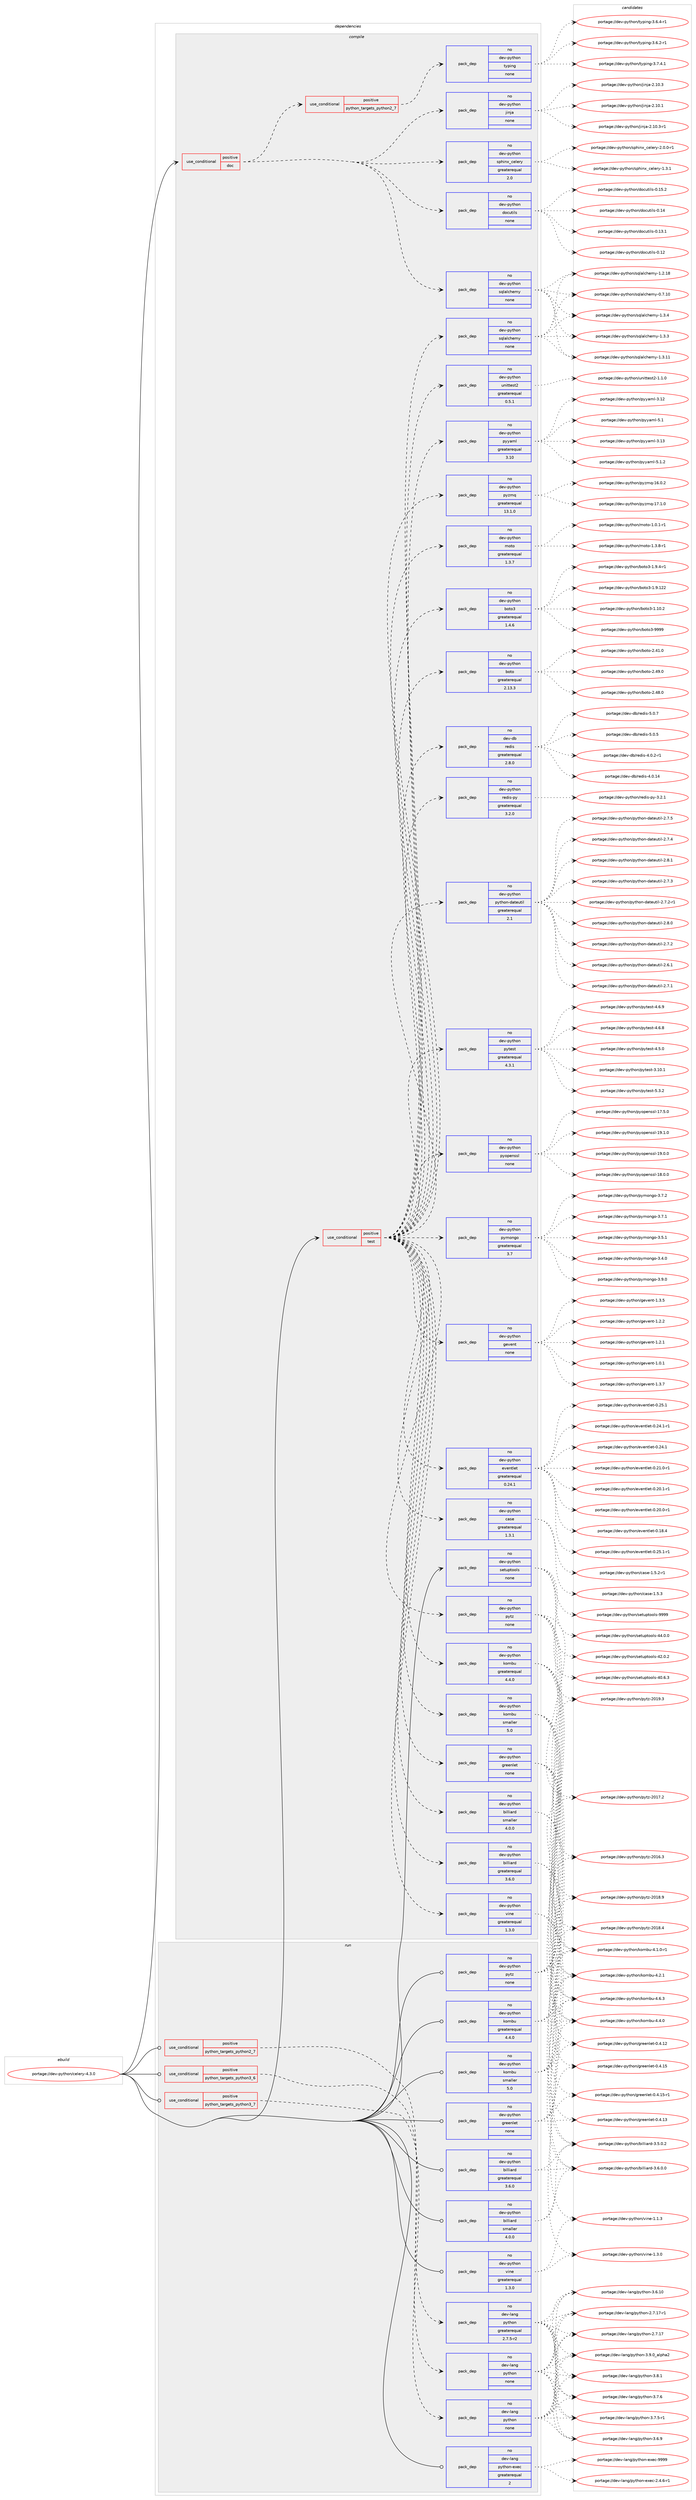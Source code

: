 digraph prolog {

# *************
# Graph options
# *************

newrank=true;
concentrate=true;
compound=true;
graph [rankdir=LR,fontname=Helvetica,fontsize=10,ranksep=1.5];#, ranksep=2.5, nodesep=0.2];
edge  [arrowhead=vee];
node  [fontname=Helvetica,fontsize=10];

# **********
# The ebuild
# **********

subgraph cluster_leftcol {
color=gray;
label=<<i>ebuild</i>>;
id [label="portage://dev-python/celery-4.3.0", color=red, width=4, href="../dev-python/celery-4.3.0.svg"];
}

# ****************
# The dependencies
# ****************

subgraph cluster_midcol {
color=gray;
label=<<i>dependencies</i>>;
subgraph cluster_compile {
fillcolor="#eeeeee";
style=filled;
label=<<i>compile</i>>;
subgraph cond117972 {
dependency467771 [label=<<TABLE BORDER="0" CELLBORDER="1" CELLSPACING="0" CELLPADDING="4"><TR><TD ROWSPAN="3" CELLPADDING="10">use_conditional</TD></TR><TR><TD>positive</TD></TR><TR><TD>doc</TD></TR></TABLE>>, shape=none, color=red];
subgraph pack344792 {
dependency467772 [label=<<TABLE BORDER="0" CELLBORDER="1" CELLSPACING="0" CELLPADDING="4" WIDTH="220"><TR><TD ROWSPAN="6" CELLPADDING="30">pack_dep</TD></TR><TR><TD WIDTH="110">no</TD></TR><TR><TD>dev-python</TD></TR><TR><TD>docutils</TD></TR><TR><TD>none</TD></TR><TR><TD></TD></TR></TABLE>>, shape=none, color=blue];
}
dependency467771:e -> dependency467772:w [weight=20,style="dashed",arrowhead="vee"];
subgraph pack344793 {
dependency467773 [label=<<TABLE BORDER="0" CELLBORDER="1" CELLSPACING="0" CELLPADDING="4" WIDTH="220"><TR><TD ROWSPAN="6" CELLPADDING="30">pack_dep</TD></TR><TR><TD WIDTH="110">no</TD></TR><TR><TD>dev-python</TD></TR><TR><TD>sphinx_celery</TD></TR><TR><TD>greaterequal</TD></TR><TR><TD>2.0</TD></TR></TABLE>>, shape=none, color=blue];
}
dependency467771:e -> dependency467773:w [weight=20,style="dashed",arrowhead="vee"];
subgraph pack344794 {
dependency467774 [label=<<TABLE BORDER="0" CELLBORDER="1" CELLSPACING="0" CELLPADDING="4" WIDTH="220"><TR><TD ROWSPAN="6" CELLPADDING="30">pack_dep</TD></TR><TR><TD WIDTH="110">no</TD></TR><TR><TD>dev-python</TD></TR><TR><TD>jinja</TD></TR><TR><TD>none</TD></TR><TR><TD></TD></TR></TABLE>>, shape=none, color=blue];
}
dependency467771:e -> dependency467774:w [weight=20,style="dashed",arrowhead="vee"];
subgraph pack344795 {
dependency467775 [label=<<TABLE BORDER="0" CELLBORDER="1" CELLSPACING="0" CELLPADDING="4" WIDTH="220"><TR><TD ROWSPAN="6" CELLPADDING="30">pack_dep</TD></TR><TR><TD WIDTH="110">no</TD></TR><TR><TD>dev-python</TD></TR><TR><TD>sqlalchemy</TD></TR><TR><TD>none</TD></TR><TR><TD></TD></TR></TABLE>>, shape=none, color=blue];
}
dependency467771:e -> dependency467775:w [weight=20,style="dashed",arrowhead="vee"];
subgraph cond117973 {
dependency467776 [label=<<TABLE BORDER="0" CELLBORDER="1" CELLSPACING="0" CELLPADDING="4"><TR><TD ROWSPAN="3" CELLPADDING="10">use_conditional</TD></TR><TR><TD>positive</TD></TR><TR><TD>python_targets_python2_7</TD></TR></TABLE>>, shape=none, color=red];
subgraph pack344796 {
dependency467777 [label=<<TABLE BORDER="0" CELLBORDER="1" CELLSPACING="0" CELLPADDING="4" WIDTH="220"><TR><TD ROWSPAN="6" CELLPADDING="30">pack_dep</TD></TR><TR><TD WIDTH="110">no</TD></TR><TR><TD>dev-python</TD></TR><TR><TD>typing</TD></TR><TR><TD>none</TD></TR><TR><TD></TD></TR></TABLE>>, shape=none, color=blue];
}
dependency467776:e -> dependency467777:w [weight=20,style="dashed",arrowhead="vee"];
}
dependency467771:e -> dependency467776:w [weight=20,style="dashed",arrowhead="vee"];
}
id:e -> dependency467771:w [weight=20,style="solid",arrowhead="vee"];
subgraph cond117974 {
dependency467778 [label=<<TABLE BORDER="0" CELLBORDER="1" CELLSPACING="0" CELLPADDING="4"><TR><TD ROWSPAN="3" CELLPADDING="10">use_conditional</TD></TR><TR><TD>positive</TD></TR><TR><TD>test</TD></TR></TABLE>>, shape=none, color=red];
subgraph pack344797 {
dependency467779 [label=<<TABLE BORDER="0" CELLBORDER="1" CELLSPACING="0" CELLPADDING="4" WIDTH="220"><TR><TD ROWSPAN="6" CELLPADDING="30">pack_dep</TD></TR><TR><TD WIDTH="110">no</TD></TR><TR><TD>dev-python</TD></TR><TR><TD>kombu</TD></TR><TR><TD>smaller</TD></TR><TR><TD>5.0</TD></TR></TABLE>>, shape=none, color=blue];
}
dependency467778:e -> dependency467779:w [weight=20,style="dashed",arrowhead="vee"];
subgraph pack344798 {
dependency467780 [label=<<TABLE BORDER="0" CELLBORDER="1" CELLSPACING="0" CELLPADDING="4" WIDTH="220"><TR><TD ROWSPAN="6" CELLPADDING="30">pack_dep</TD></TR><TR><TD WIDTH="110">no</TD></TR><TR><TD>dev-python</TD></TR><TR><TD>kombu</TD></TR><TR><TD>greaterequal</TD></TR><TR><TD>4.4.0</TD></TR></TABLE>>, shape=none, color=blue];
}
dependency467778:e -> dependency467780:w [weight=20,style="dashed",arrowhead="vee"];
subgraph pack344799 {
dependency467781 [label=<<TABLE BORDER="0" CELLBORDER="1" CELLSPACING="0" CELLPADDING="4" WIDTH="220"><TR><TD ROWSPAN="6" CELLPADDING="30">pack_dep</TD></TR><TR><TD WIDTH="110">no</TD></TR><TR><TD>dev-python</TD></TR><TR><TD>billiard</TD></TR><TR><TD>greaterequal</TD></TR><TR><TD>3.6.0</TD></TR></TABLE>>, shape=none, color=blue];
}
dependency467778:e -> dependency467781:w [weight=20,style="dashed",arrowhead="vee"];
subgraph pack344800 {
dependency467782 [label=<<TABLE BORDER="0" CELLBORDER="1" CELLSPACING="0" CELLPADDING="4" WIDTH="220"><TR><TD ROWSPAN="6" CELLPADDING="30">pack_dep</TD></TR><TR><TD WIDTH="110">no</TD></TR><TR><TD>dev-python</TD></TR><TR><TD>billiard</TD></TR><TR><TD>smaller</TD></TR><TR><TD>4.0.0</TD></TR></TABLE>>, shape=none, color=blue];
}
dependency467778:e -> dependency467782:w [weight=20,style="dashed",arrowhead="vee"];
subgraph pack344801 {
dependency467783 [label=<<TABLE BORDER="0" CELLBORDER="1" CELLSPACING="0" CELLPADDING="4" WIDTH="220"><TR><TD ROWSPAN="6" CELLPADDING="30">pack_dep</TD></TR><TR><TD WIDTH="110">no</TD></TR><TR><TD>dev-python</TD></TR><TR><TD>pytz</TD></TR><TR><TD>none</TD></TR><TR><TD></TD></TR></TABLE>>, shape=none, color=blue];
}
dependency467778:e -> dependency467783:w [weight=20,style="dashed",arrowhead="vee"];
subgraph pack344802 {
dependency467784 [label=<<TABLE BORDER="0" CELLBORDER="1" CELLSPACING="0" CELLPADDING="4" WIDTH="220"><TR><TD ROWSPAN="6" CELLPADDING="30">pack_dep</TD></TR><TR><TD WIDTH="110">no</TD></TR><TR><TD>dev-python</TD></TR><TR><TD>greenlet</TD></TR><TR><TD>none</TD></TR><TR><TD></TD></TR></TABLE>>, shape=none, color=blue];
}
dependency467778:e -> dependency467784:w [weight=20,style="dashed",arrowhead="vee"];
subgraph pack344803 {
dependency467785 [label=<<TABLE BORDER="0" CELLBORDER="1" CELLSPACING="0" CELLPADDING="4" WIDTH="220"><TR><TD ROWSPAN="6" CELLPADDING="30">pack_dep</TD></TR><TR><TD WIDTH="110">no</TD></TR><TR><TD>dev-python</TD></TR><TR><TD>vine</TD></TR><TR><TD>greaterequal</TD></TR><TR><TD>1.3.0</TD></TR></TABLE>>, shape=none, color=blue];
}
dependency467778:e -> dependency467785:w [weight=20,style="dashed",arrowhead="vee"];
subgraph pack344804 {
dependency467786 [label=<<TABLE BORDER="0" CELLBORDER="1" CELLSPACING="0" CELLPADDING="4" WIDTH="220"><TR><TD ROWSPAN="6" CELLPADDING="30">pack_dep</TD></TR><TR><TD WIDTH="110">no</TD></TR><TR><TD>dev-python</TD></TR><TR><TD>case</TD></TR><TR><TD>greaterequal</TD></TR><TR><TD>1.3.1</TD></TR></TABLE>>, shape=none, color=blue];
}
dependency467778:e -> dependency467786:w [weight=20,style="dashed",arrowhead="vee"];
subgraph pack344805 {
dependency467787 [label=<<TABLE BORDER="0" CELLBORDER="1" CELLSPACING="0" CELLPADDING="4" WIDTH="220"><TR><TD ROWSPAN="6" CELLPADDING="30">pack_dep</TD></TR><TR><TD WIDTH="110">no</TD></TR><TR><TD>dev-python</TD></TR><TR><TD>eventlet</TD></TR><TR><TD>greaterequal</TD></TR><TR><TD>0.24.1</TD></TR></TABLE>>, shape=none, color=blue];
}
dependency467778:e -> dependency467787:w [weight=20,style="dashed",arrowhead="vee"];
subgraph pack344806 {
dependency467788 [label=<<TABLE BORDER="0" CELLBORDER="1" CELLSPACING="0" CELLPADDING="4" WIDTH="220"><TR><TD ROWSPAN="6" CELLPADDING="30">pack_dep</TD></TR><TR><TD WIDTH="110">no</TD></TR><TR><TD>dev-python</TD></TR><TR><TD>gevent</TD></TR><TR><TD>none</TD></TR><TR><TD></TD></TR></TABLE>>, shape=none, color=blue];
}
dependency467778:e -> dependency467788:w [weight=20,style="dashed",arrowhead="vee"];
subgraph pack344807 {
dependency467789 [label=<<TABLE BORDER="0" CELLBORDER="1" CELLSPACING="0" CELLPADDING="4" WIDTH="220"><TR><TD ROWSPAN="6" CELLPADDING="30">pack_dep</TD></TR><TR><TD WIDTH="110">no</TD></TR><TR><TD>dev-python</TD></TR><TR><TD>pymongo</TD></TR><TR><TD>greaterequal</TD></TR><TR><TD>3.7</TD></TR></TABLE>>, shape=none, color=blue];
}
dependency467778:e -> dependency467789:w [weight=20,style="dashed",arrowhead="vee"];
subgraph pack344808 {
dependency467790 [label=<<TABLE BORDER="0" CELLBORDER="1" CELLSPACING="0" CELLPADDING="4" WIDTH="220"><TR><TD ROWSPAN="6" CELLPADDING="30">pack_dep</TD></TR><TR><TD WIDTH="110">no</TD></TR><TR><TD>dev-python</TD></TR><TR><TD>pyopenssl</TD></TR><TR><TD>none</TD></TR><TR><TD></TD></TR></TABLE>>, shape=none, color=blue];
}
dependency467778:e -> dependency467790:w [weight=20,style="dashed",arrowhead="vee"];
subgraph pack344809 {
dependency467791 [label=<<TABLE BORDER="0" CELLBORDER="1" CELLSPACING="0" CELLPADDING="4" WIDTH="220"><TR><TD ROWSPAN="6" CELLPADDING="30">pack_dep</TD></TR><TR><TD WIDTH="110">no</TD></TR><TR><TD>dev-python</TD></TR><TR><TD>pytest</TD></TR><TR><TD>greaterequal</TD></TR><TR><TD>4.3.1</TD></TR></TABLE>>, shape=none, color=blue];
}
dependency467778:e -> dependency467791:w [weight=20,style="dashed",arrowhead="vee"];
subgraph pack344810 {
dependency467792 [label=<<TABLE BORDER="0" CELLBORDER="1" CELLSPACING="0" CELLPADDING="4" WIDTH="220"><TR><TD ROWSPAN="6" CELLPADDING="30">pack_dep</TD></TR><TR><TD WIDTH="110">no</TD></TR><TR><TD>dev-python</TD></TR><TR><TD>python-dateutil</TD></TR><TR><TD>greaterequal</TD></TR><TR><TD>2.1</TD></TR></TABLE>>, shape=none, color=blue];
}
dependency467778:e -> dependency467792:w [weight=20,style="dashed",arrowhead="vee"];
subgraph pack344811 {
dependency467793 [label=<<TABLE BORDER="0" CELLBORDER="1" CELLSPACING="0" CELLPADDING="4" WIDTH="220"><TR><TD ROWSPAN="6" CELLPADDING="30">pack_dep</TD></TR><TR><TD WIDTH="110">no</TD></TR><TR><TD>dev-python</TD></TR><TR><TD>sqlalchemy</TD></TR><TR><TD>none</TD></TR><TR><TD></TD></TR></TABLE>>, shape=none, color=blue];
}
dependency467778:e -> dependency467793:w [weight=20,style="dashed",arrowhead="vee"];
subgraph pack344812 {
dependency467794 [label=<<TABLE BORDER="0" CELLBORDER="1" CELLSPACING="0" CELLPADDING="4" WIDTH="220"><TR><TD ROWSPAN="6" CELLPADDING="30">pack_dep</TD></TR><TR><TD WIDTH="110">no</TD></TR><TR><TD>dev-python</TD></TR><TR><TD>redis-py</TD></TR><TR><TD>greaterequal</TD></TR><TR><TD>3.2.0</TD></TR></TABLE>>, shape=none, color=blue];
}
dependency467778:e -> dependency467794:w [weight=20,style="dashed",arrowhead="vee"];
subgraph pack344813 {
dependency467795 [label=<<TABLE BORDER="0" CELLBORDER="1" CELLSPACING="0" CELLPADDING="4" WIDTH="220"><TR><TD ROWSPAN="6" CELLPADDING="30">pack_dep</TD></TR><TR><TD WIDTH="110">no</TD></TR><TR><TD>dev-db</TD></TR><TR><TD>redis</TD></TR><TR><TD>greaterequal</TD></TR><TR><TD>2.8.0</TD></TR></TABLE>>, shape=none, color=blue];
}
dependency467778:e -> dependency467795:w [weight=20,style="dashed",arrowhead="vee"];
subgraph pack344814 {
dependency467796 [label=<<TABLE BORDER="0" CELLBORDER="1" CELLSPACING="0" CELLPADDING="4" WIDTH="220"><TR><TD ROWSPAN="6" CELLPADDING="30">pack_dep</TD></TR><TR><TD WIDTH="110">no</TD></TR><TR><TD>dev-python</TD></TR><TR><TD>boto</TD></TR><TR><TD>greaterequal</TD></TR><TR><TD>2.13.3</TD></TR></TABLE>>, shape=none, color=blue];
}
dependency467778:e -> dependency467796:w [weight=20,style="dashed",arrowhead="vee"];
subgraph pack344815 {
dependency467797 [label=<<TABLE BORDER="0" CELLBORDER="1" CELLSPACING="0" CELLPADDING="4" WIDTH="220"><TR><TD ROWSPAN="6" CELLPADDING="30">pack_dep</TD></TR><TR><TD WIDTH="110">no</TD></TR><TR><TD>dev-python</TD></TR><TR><TD>boto3</TD></TR><TR><TD>greaterequal</TD></TR><TR><TD>1.4.6</TD></TR></TABLE>>, shape=none, color=blue];
}
dependency467778:e -> dependency467797:w [weight=20,style="dashed",arrowhead="vee"];
subgraph pack344816 {
dependency467798 [label=<<TABLE BORDER="0" CELLBORDER="1" CELLSPACING="0" CELLPADDING="4" WIDTH="220"><TR><TD ROWSPAN="6" CELLPADDING="30">pack_dep</TD></TR><TR><TD WIDTH="110">no</TD></TR><TR><TD>dev-python</TD></TR><TR><TD>moto</TD></TR><TR><TD>greaterequal</TD></TR><TR><TD>1.3.7</TD></TR></TABLE>>, shape=none, color=blue];
}
dependency467778:e -> dependency467798:w [weight=20,style="dashed",arrowhead="vee"];
subgraph pack344817 {
dependency467799 [label=<<TABLE BORDER="0" CELLBORDER="1" CELLSPACING="0" CELLPADDING="4" WIDTH="220"><TR><TD ROWSPAN="6" CELLPADDING="30">pack_dep</TD></TR><TR><TD WIDTH="110">no</TD></TR><TR><TD>dev-python</TD></TR><TR><TD>pyzmq</TD></TR><TR><TD>greaterequal</TD></TR><TR><TD>13.1.0</TD></TR></TABLE>>, shape=none, color=blue];
}
dependency467778:e -> dependency467799:w [weight=20,style="dashed",arrowhead="vee"];
subgraph pack344818 {
dependency467800 [label=<<TABLE BORDER="0" CELLBORDER="1" CELLSPACING="0" CELLPADDING="4" WIDTH="220"><TR><TD ROWSPAN="6" CELLPADDING="30">pack_dep</TD></TR><TR><TD WIDTH="110">no</TD></TR><TR><TD>dev-python</TD></TR><TR><TD>pyyaml</TD></TR><TR><TD>greaterequal</TD></TR><TR><TD>3.10</TD></TR></TABLE>>, shape=none, color=blue];
}
dependency467778:e -> dependency467800:w [weight=20,style="dashed",arrowhead="vee"];
subgraph pack344819 {
dependency467801 [label=<<TABLE BORDER="0" CELLBORDER="1" CELLSPACING="0" CELLPADDING="4" WIDTH="220"><TR><TD ROWSPAN="6" CELLPADDING="30">pack_dep</TD></TR><TR><TD WIDTH="110">no</TD></TR><TR><TD>dev-python</TD></TR><TR><TD>unittest2</TD></TR><TR><TD>greaterequal</TD></TR><TR><TD>0.5.1</TD></TR></TABLE>>, shape=none, color=blue];
}
dependency467778:e -> dependency467801:w [weight=20,style="dashed",arrowhead="vee"];
}
id:e -> dependency467778:w [weight=20,style="solid",arrowhead="vee"];
subgraph pack344820 {
dependency467802 [label=<<TABLE BORDER="0" CELLBORDER="1" CELLSPACING="0" CELLPADDING="4" WIDTH="220"><TR><TD ROWSPAN="6" CELLPADDING="30">pack_dep</TD></TR><TR><TD WIDTH="110">no</TD></TR><TR><TD>dev-python</TD></TR><TR><TD>setuptools</TD></TR><TR><TD>none</TD></TR><TR><TD></TD></TR></TABLE>>, shape=none, color=blue];
}
id:e -> dependency467802:w [weight=20,style="solid",arrowhead="vee"];
}
subgraph cluster_compileandrun {
fillcolor="#eeeeee";
style=filled;
label=<<i>compile and run</i>>;
}
subgraph cluster_run {
fillcolor="#eeeeee";
style=filled;
label=<<i>run</i>>;
subgraph cond117975 {
dependency467803 [label=<<TABLE BORDER="0" CELLBORDER="1" CELLSPACING="0" CELLPADDING="4"><TR><TD ROWSPAN="3" CELLPADDING="10">use_conditional</TD></TR><TR><TD>positive</TD></TR><TR><TD>python_targets_python2_7</TD></TR></TABLE>>, shape=none, color=red];
subgraph pack344821 {
dependency467804 [label=<<TABLE BORDER="0" CELLBORDER="1" CELLSPACING="0" CELLPADDING="4" WIDTH="220"><TR><TD ROWSPAN="6" CELLPADDING="30">pack_dep</TD></TR><TR><TD WIDTH="110">no</TD></TR><TR><TD>dev-lang</TD></TR><TR><TD>python</TD></TR><TR><TD>greaterequal</TD></TR><TR><TD>2.7.5-r2</TD></TR></TABLE>>, shape=none, color=blue];
}
dependency467803:e -> dependency467804:w [weight=20,style="dashed",arrowhead="vee"];
}
id:e -> dependency467803:w [weight=20,style="solid",arrowhead="odot"];
subgraph cond117976 {
dependency467805 [label=<<TABLE BORDER="0" CELLBORDER="1" CELLSPACING="0" CELLPADDING="4"><TR><TD ROWSPAN="3" CELLPADDING="10">use_conditional</TD></TR><TR><TD>positive</TD></TR><TR><TD>python_targets_python3_6</TD></TR></TABLE>>, shape=none, color=red];
subgraph pack344822 {
dependency467806 [label=<<TABLE BORDER="0" CELLBORDER="1" CELLSPACING="0" CELLPADDING="4" WIDTH="220"><TR><TD ROWSPAN="6" CELLPADDING="30">pack_dep</TD></TR><TR><TD WIDTH="110">no</TD></TR><TR><TD>dev-lang</TD></TR><TR><TD>python</TD></TR><TR><TD>none</TD></TR><TR><TD></TD></TR></TABLE>>, shape=none, color=blue];
}
dependency467805:e -> dependency467806:w [weight=20,style="dashed",arrowhead="vee"];
}
id:e -> dependency467805:w [weight=20,style="solid",arrowhead="odot"];
subgraph cond117977 {
dependency467807 [label=<<TABLE BORDER="0" CELLBORDER="1" CELLSPACING="0" CELLPADDING="4"><TR><TD ROWSPAN="3" CELLPADDING="10">use_conditional</TD></TR><TR><TD>positive</TD></TR><TR><TD>python_targets_python3_7</TD></TR></TABLE>>, shape=none, color=red];
subgraph pack344823 {
dependency467808 [label=<<TABLE BORDER="0" CELLBORDER="1" CELLSPACING="0" CELLPADDING="4" WIDTH="220"><TR><TD ROWSPAN="6" CELLPADDING="30">pack_dep</TD></TR><TR><TD WIDTH="110">no</TD></TR><TR><TD>dev-lang</TD></TR><TR><TD>python</TD></TR><TR><TD>none</TD></TR><TR><TD></TD></TR></TABLE>>, shape=none, color=blue];
}
dependency467807:e -> dependency467808:w [weight=20,style="dashed",arrowhead="vee"];
}
id:e -> dependency467807:w [weight=20,style="solid",arrowhead="odot"];
subgraph pack344824 {
dependency467809 [label=<<TABLE BORDER="0" CELLBORDER="1" CELLSPACING="0" CELLPADDING="4" WIDTH="220"><TR><TD ROWSPAN="6" CELLPADDING="30">pack_dep</TD></TR><TR><TD WIDTH="110">no</TD></TR><TR><TD>dev-lang</TD></TR><TR><TD>python-exec</TD></TR><TR><TD>greaterequal</TD></TR><TR><TD>2</TD></TR></TABLE>>, shape=none, color=blue];
}
id:e -> dependency467809:w [weight=20,style="solid",arrowhead="odot"];
subgraph pack344825 {
dependency467810 [label=<<TABLE BORDER="0" CELLBORDER="1" CELLSPACING="0" CELLPADDING="4" WIDTH="220"><TR><TD ROWSPAN="6" CELLPADDING="30">pack_dep</TD></TR><TR><TD WIDTH="110">no</TD></TR><TR><TD>dev-python</TD></TR><TR><TD>billiard</TD></TR><TR><TD>greaterequal</TD></TR><TR><TD>3.6.0</TD></TR></TABLE>>, shape=none, color=blue];
}
id:e -> dependency467810:w [weight=20,style="solid",arrowhead="odot"];
subgraph pack344826 {
dependency467811 [label=<<TABLE BORDER="0" CELLBORDER="1" CELLSPACING="0" CELLPADDING="4" WIDTH="220"><TR><TD ROWSPAN="6" CELLPADDING="30">pack_dep</TD></TR><TR><TD WIDTH="110">no</TD></TR><TR><TD>dev-python</TD></TR><TR><TD>billiard</TD></TR><TR><TD>smaller</TD></TR><TR><TD>4.0.0</TD></TR></TABLE>>, shape=none, color=blue];
}
id:e -> dependency467811:w [weight=20,style="solid",arrowhead="odot"];
subgraph pack344827 {
dependency467812 [label=<<TABLE BORDER="0" CELLBORDER="1" CELLSPACING="0" CELLPADDING="4" WIDTH="220"><TR><TD ROWSPAN="6" CELLPADDING="30">pack_dep</TD></TR><TR><TD WIDTH="110">no</TD></TR><TR><TD>dev-python</TD></TR><TR><TD>greenlet</TD></TR><TR><TD>none</TD></TR><TR><TD></TD></TR></TABLE>>, shape=none, color=blue];
}
id:e -> dependency467812:w [weight=20,style="solid",arrowhead="odot"];
subgraph pack344828 {
dependency467813 [label=<<TABLE BORDER="0" CELLBORDER="1" CELLSPACING="0" CELLPADDING="4" WIDTH="220"><TR><TD ROWSPAN="6" CELLPADDING="30">pack_dep</TD></TR><TR><TD WIDTH="110">no</TD></TR><TR><TD>dev-python</TD></TR><TR><TD>kombu</TD></TR><TR><TD>greaterequal</TD></TR><TR><TD>4.4.0</TD></TR></TABLE>>, shape=none, color=blue];
}
id:e -> dependency467813:w [weight=20,style="solid",arrowhead="odot"];
subgraph pack344829 {
dependency467814 [label=<<TABLE BORDER="0" CELLBORDER="1" CELLSPACING="0" CELLPADDING="4" WIDTH="220"><TR><TD ROWSPAN="6" CELLPADDING="30">pack_dep</TD></TR><TR><TD WIDTH="110">no</TD></TR><TR><TD>dev-python</TD></TR><TR><TD>kombu</TD></TR><TR><TD>smaller</TD></TR><TR><TD>5.0</TD></TR></TABLE>>, shape=none, color=blue];
}
id:e -> dependency467814:w [weight=20,style="solid",arrowhead="odot"];
subgraph pack344830 {
dependency467815 [label=<<TABLE BORDER="0" CELLBORDER="1" CELLSPACING="0" CELLPADDING="4" WIDTH="220"><TR><TD ROWSPAN="6" CELLPADDING="30">pack_dep</TD></TR><TR><TD WIDTH="110">no</TD></TR><TR><TD>dev-python</TD></TR><TR><TD>pytz</TD></TR><TR><TD>none</TD></TR><TR><TD></TD></TR></TABLE>>, shape=none, color=blue];
}
id:e -> dependency467815:w [weight=20,style="solid",arrowhead="odot"];
subgraph pack344831 {
dependency467816 [label=<<TABLE BORDER="0" CELLBORDER="1" CELLSPACING="0" CELLPADDING="4" WIDTH="220"><TR><TD ROWSPAN="6" CELLPADDING="30">pack_dep</TD></TR><TR><TD WIDTH="110">no</TD></TR><TR><TD>dev-python</TD></TR><TR><TD>vine</TD></TR><TR><TD>greaterequal</TD></TR><TR><TD>1.3.0</TD></TR></TABLE>>, shape=none, color=blue];
}
id:e -> dependency467816:w [weight=20,style="solid",arrowhead="odot"];
}
}

# **************
# The candidates
# **************

subgraph cluster_choices {
rank=same;
color=gray;
label=<<i>candidates</i>>;

subgraph choice344792 {
color=black;
nodesep=1;
choice10010111845112121116104111110471001119911711610510811545484649534650 [label="portage://dev-python/docutils-0.15.2", color=red, width=4,href="../dev-python/docutils-0.15.2.svg"];
choice1001011184511212111610411111047100111991171161051081154548464952 [label="portage://dev-python/docutils-0.14", color=red, width=4,href="../dev-python/docutils-0.14.svg"];
choice10010111845112121116104111110471001119911711610510811545484649514649 [label="portage://dev-python/docutils-0.13.1", color=red, width=4,href="../dev-python/docutils-0.13.1.svg"];
choice1001011184511212111610411111047100111991171161051081154548464950 [label="portage://dev-python/docutils-0.12", color=red, width=4,href="../dev-python/docutils-0.12.svg"];
dependency467772:e -> choice10010111845112121116104111110471001119911711610510811545484649534650:w [style=dotted,weight="100"];
dependency467772:e -> choice1001011184511212111610411111047100111991171161051081154548464952:w [style=dotted,weight="100"];
dependency467772:e -> choice10010111845112121116104111110471001119911711610510811545484649514649:w [style=dotted,weight="100"];
dependency467772:e -> choice1001011184511212111610411111047100111991171161051081154548464950:w [style=dotted,weight="100"];
}
subgraph choice344793 {
color=black;
nodesep=1;
choice100101118451121211161041111104711511210410511012095991011081011141214550464846484511449 [label="portage://dev-python/sphinx_celery-2.0.0-r1", color=red, width=4,href="../dev-python/sphinx_celery-2.0.0-r1.svg"];
choice10010111845112121116104111110471151121041051101209599101108101114121454946514649 [label="portage://dev-python/sphinx_celery-1.3.1", color=red, width=4,href="../dev-python/sphinx_celery-1.3.1.svg"];
dependency467773:e -> choice100101118451121211161041111104711511210410511012095991011081011141214550464846484511449:w [style=dotted,weight="100"];
dependency467773:e -> choice10010111845112121116104111110471151121041051101209599101108101114121454946514649:w [style=dotted,weight="100"];
}
subgraph choice344794 {
color=black;
nodesep=1;
choice100101118451121211161041111104710610511010697455046494846514511449 [label="portage://dev-python/jinja-2.10.3-r1", color=red, width=4,href="../dev-python/jinja-2.10.3-r1.svg"];
choice10010111845112121116104111110471061051101069745504649484651 [label="portage://dev-python/jinja-2.10.3", color=red, width=4,href="../dev-python/jinja-2.10.3.svg"];
choice10010111845112121116104111110471061051101069745504649484649 [label="portage://dev-python/jinja-2.10.1", color=red, width=4,href="../dev-python/jinja-2.10.1.svg"];
dependency467774:e -> choice100101118451121211161041111104710610511010697455046494846514511449:w [style=dotted,weight="100"];
dependency467774:e -> choice10010111845112121116104111110471061051101069745504649484651:w [style=dotted,weight="100"];
dependency467774:e -> choice10010111845112121116104111110471061051101069745504649484649:w [style=dotted,weight="100"];
}
subgraph choice344795 {
color=black;
nodesep=1;
choice10010111845112121116104111110471151131089710899104101109121454946514652 [label="portage://dev-python/sqlalchemy-1.3.4", color=red, width=4,href="../dev-python/sqlalchemy-1.3.4.svg"];
choice10010111845112121116104111110471151131089710899104101109121454946514651 [label="portage://dev-python/sqlalchemy-1.3.3", color=red, width=4,href="../dev-python/sqlalchemy-1.3.3.svg"];
choice1001011184511212111610411111047115113108971089910410110912145494651464949 [label="portage://dev-python/sqlalchemy-1.3.11", color=red, width=4,href="../dev-python/sqlalchemy-1.3.11.svg"];
choice1001011184511212111610411111047115113108971089910410110912145494650464956 [label="portage://dev-python/sqlalchemy-1.2.18", color=red, width=4,href="../dev-python/sqlalchemy-1.2.18.svg"];
choice1001011184511212111610411111047115113108971089910410110912145484655464948 [label="portage://dev-python/sqlalchemy-0.7.10", color=red, width=4,href="../dev-python/sqlalchemy-0.7.10.svg"];
dependency467775:e -> choice10010111845112121116104111110471151131089710899104101109121454946514652:w [style=dotted,weight="100"];
dependency467775:e -> choice10010111845112121116104111110471151131089710899104101109121454946514651:w [style=dotted,weight="100"];
dependency467775:e -> choice1001011184511212111610411111047115113108971089910410110912145494651464949:w [style=dotted,weight="100"];
dependency467775:e -> choice1001011184511212111610411111047115113108971089910410110912145494650464956:w [style=dotted,weight="100"];
dependency467775:e -> choice1001011184511212111610411111047115113108971089910410110912145484655464948:w [style=dotted,weight="100"];
}
subgraph choice344796 {
color=black;
nodesep=1;
choice10010111845112121116104111110471161211121051101034551465546524649 [label="portage://dev-python/typing-3.7.4.1", color=red, width=4,href="../dev-python/typing-3.7.4.1.svg"];
choice10010111845112121116104111110471161211121051101034551465446524511449 [label="portage://dev-python/typing-3.6.4-r1", color=red, width=4,href="../dev-python/typing-3.6.4-r1.svg"];
choice10010111845112121116104111110471161211121051101034551465446504511449 [label="portage://dev-python/typing-3.6.2-r1", color=red, width=4,href="../dev-python/typing-3.6.2-r1.svg"];
dependency467777:e -> choice10010111845112121116104111110471161211121051101034551465546524649:w [style=dotted,weight="100"];
dependency467777:e -> choice10010111845112121116104111110471161211121051101034551465446524511449:w [style=dotted,weight="100"];
dependency467777:e -> choice10010111845112121116104111110471161211121051101034551465446504511449:w [style=dotted,weight="100"];
}
subgraph choice344797 {
color=black;
nodesep=1;
choice100101118451121211161041111104710711110998117455246544651 [label="portage://dev-python/kombu-4.6.3", color=red, width=4,href="../dev-python/kombu-4.6.3.svg"];
choice100101118451121211161041111104710711110998117455246524648 [label="portage://dev-python/kombu-4.4.0", color=red, width=4,href="../dev-python/kombu-4.4.0.svg"];
choice100101118451121211161041111104710711110998117455246504649 [label="portage://dev-python/kombu-4.2.1", color=red, width=4,href="../dev-python/kombu-4.2.1.svg"];
choice1001011184511212111610411111047107111109981174552464946484511449 [label="portage://dev-python/kombu-4.1.0-r1", color=red, width=4,href="../dev-python/kombu-4.1.0-r1.svg"];
dependency467779:e -> choice100101118451121211161041111104710711110998117455246544651:w [style=dotted,weight="100"];
dependency467779:e -> choice100101118451121211161041111104710711110998117455246524648:w [style=dotted,weight="100"];
dependency467779:e -> choice100101118451121211161041111104710711110998117455246504649:w [style=dotted,weight="100"];
dependency467779:e -> choice1001011184511212111610411111047107111109981174552464946484511449:w [style=dotted,weight="100"];
}
subgraph choice344798 {
color=black;
nodesep=1;
choice100101118451121211161041111104710711110998117455246544651 [label="portage://dev-python/kombu-4.6.3", color=red, width=4,href="../dev-python/kombu-4.6.3.svg"];
choice100101118451121211161041111104710711110998117455246524648 [label="portage://dev-python/kombu-4.4.0", color=red, width=4,href="../dev-python/kombu-4.4.0.svg"];
choice100101118451121211161041111104710711110998117455246504649 [label="portage://dev-python/kombu-4.2.1", color=red, width=4,href="../dev-python/kombu-4.2.1.svg"];
choice1001011184511212111610411111047107111109981174552464946484511449 [label="portage://dev-python/kombu-4.1.0-r1", color=red, width=4,href="../dev-python/kombu-4.1.0-r1.svg"];
dependency467780:e -> choice100101118451121211161041111104710711110998117455246544651:w [style=dotted,weight="100"];
dependency467780:e -> choice100101118451121211161041111104710711110998117455246524648:w [style=dotted,weight="100"];
dependency467780:e -> choice100101118451121211161041111104710711110998117455246504649:w [style=dotted,weight="100"];
dependency467780:e -> choice1001011184511212111610411111047107111109981174552464946484511449:w [style=dotted,weight="100"];
}
subgraph choice344799 {
color=black;
nodesep=1;
choice100101118451121211161041111104798105108108105971141004551465446484648 [label="portage://dev-python/billiard-3.6.0.0", color=red, width=4,href="../dev-python/billiard-3.6.0.0.svg"];
choice100101118451121211161041111104798105108108105971141004551465346484650 [label="portage://dev-python/billiard-3.5.0.2", color=red, width=4,href="../dev-python/billiard-3.5.0.2.svg"];
dependency467781:e -> choice100101118451121211161041111104798105108108105971141004551465446484648:w [style=dotted,weight="100"];
dependency467781:e -> choice100101118451121211161041111104798105108108105971141004551465346484650:w [style=dotted,weight="100"];
}
subgraph choice344800 {
color=black;
nodesep=1;
choice100101118451121211161041111104798105108108105971141004551465446484648 [label="portage://dev-python/billiard-3.6.0.0", color=red, width=4,href="../dev-python/billiard-3.6.0.0.svg"];
choice100101118451121211161041111104798105108108105971141004551465346484650 [label="portage://dev-python/billiard-3.5.0.2", color=red, width=4,href="../dev-python/billiard-3.5.0.2.svg"];
dependency467782:e -> choice100101118451121211161041111104798105108108105971141004551465446484648:w [style=dotted,weight="100"];
dependency467782:e -> choice100101118451121211161041111104798105108108105971141004551465346484650:w [style=dotted,weight="100"];
}
subgraph choice344801 {
color=black;
nodesep=1;
choice100101118451121211161041111104711212111612245504849574651 [label="portage://dev-python/pytz-2019.3", color=red, width=4,href="../dev-python/pytz-2019.3.svg"];
choice100101118451121211161041111104711212111612245504849564657 [label="portage://dev-python/pytz-2018.9", color=red, width=4,href="../dev-python/pytz-2018.9.svg"];
choice100101118451121211161041111104711212111612245504849564652 [label="portage://dev-python/pytz-2018.4", color=red, width=4,href="../dev-python/pytz-2018.4.svg"];
choice100101118451121211161041111104711212111612245504849554650 [label="portage://dev-python/pytz-2017.2", color=red, width=4,href="../dev-python/pytz-2017.2.svg"];
choice100101118451121211161041111104711212111612245504849544651 [label="portage://dev-python/pytz-2016.3", color=red, width=4,href="../dev-python/pytz-2016.3.svg"];
dependency467783:e -> choice100101118451121211161041111104711212111612245504849574651:w [style=dotted,weight="100"];
dependency467783:e -> choice100101118451121211161041111104711212111612245504849564657:w [style=dotted,weight="100"];
dependency467783:e -> choice100101118451121211161041111104711212111612245504849564652:w [style=dotted,weight="100"];
dependency467783:e -> choice100101118451121211161041111104711212111612245504849554650:w [style=dotted,weight="100"];
dependency467783:e -> choice100101118451121211161041111104711212111612245504849544651:w [style=dotted,weight="100"];
}
subgraph choice344802 {
color=black;
nodesep=1;
choice1001011184511212111610411111047103114101101110108101116454846524649534511449 [label="portage://dev-python/greenlet-0.4.15-r1", color=red, width=4,href="../dev-python/greenlet-0.4.15-r1.svg"];
choice100101118451121211161041111104710311410110111010810111645484652464953 [label="portage://dev-python/greenlet-0.4.15", color=red, width=4,href="../dev-python/greenlet-0.4.15.svg"];
choice100101118451121211161041111104710311410110111010810111645484652464951 [label="portage://dev-python/greenlet-0.4.13", color=red, width=4,href="../dev-python/greenlet-0.4.13.svg"];
choice100101118451121211161041111104710311410110111010810111645484652464950 [label="portage://dev-python/greenlet-0.4.12", color=red, width=4,href="../dev-python/greenlet-0.4.12.svg"];
dependency467784:e -> choice1001011184511212111610411111047103114101101110108101116454846524649534511449:w [style=dotted,weight="100"];
dependency467784:e -> choice100101118451121211161041111104710311410110111010810111645484652464953:w [style=dotted,weight="100"];
dependency467784:e -> choice100101118451121211161041111104710311410110111010810111645484652464951:w [style=dotted,weight="100"];
dependency467784:e -> choice100101118451121211161041111104710311410110111010810111645484652464950:w [style=dotted,weight="100"];
}
subgraph choice344803 {
color=black;
nodesep=1;
choice1001011184511212111610411111047118105110101454946514648 [label="portage://dev-python/vine-1.3.0", color=red, width=4,href="../dev-python/vine-1.3.0.svg"];
choice1001011184511212111610411111047118105110101454946494651 [label="portage://dev-python/vine-1.1.3", color=red, width=4,href="../dev-python/vine-1.1.3.svg"];
dependency467785:e -> choice1001011184511212111610411111047118105110101454946514648:w [style=dotted,weight="100"];
dependency467785:e -> choice1001011184511212111610411111047118105110101454946494651:w [style=dotted,weight="100"];
}
subgraph choice344804 {
color=black;
nodesep=1;
choice10010111845112121116104111110479997115101454946534651 [label="portage://dev-python/case-1.5.3", color=red, width=4,href="../dev-python/case-1.5.3.svg"];
choice100101118451121211161041111104799971151014549465346504511449 [label="portage://dev-python/case-1.5.2-r1", color=red, width=4,href="../dev-python/case-1.5.2-r1.svg"];
dependency467786:e -> choice10010111845112121116104111110479997115101454946534651:w [style=dotted,weight="100"];
dependency467786:e -> choice100101118451121211161041111104799971151014549465346504511449:w [style=dotted,weight="100"];
}
subgraph choice344805 {
color=black;
nodesep=1;
choice1001011184511212111610411111047101118101110116108101116454846505346494511449 [label="portage://dev-python/eventlet-0.25.1-r1", color=red, width=4,href="../dev-python/eventlet-0.25.1-r1.svg"];
choice100101118451121211161041111104710111810111011610810111645484650534649 [label="portage://dev-python/eventlet-0.25.1", color=red, width=4,href="../dev-python/eventlet-0.25.1.svg"];
choice1001011184511212111610411111047101118101110116108101116454846505246494511449 [label="portage://dev-python/eventlet-0.24.1-r1", color=red, width=4,href="../dev-python/eventlet-0.24.1-r1.svg"];
choice100101118451121211161041111104710111810111011610810111645484650524649 [label="portage://dev-python/eventlet-0.24.1", color=red, width=4,href="../dev-python/eventlet-0.24.1.svg"];
choice1001011184511212111610411111047101118101110116108101116454846504946484511449 [label="portage://dev-python/eventlet-0.21.0-r1", color=red, width=4,href="../dev-python/eventlet-0.21.0-r1.svg"];
choice1001011184511212111610411111047101118101110116108101116454846504846494511449 [label="portage://dev-python/eventlet-0.20.1-r1", color=red, width=4,href="../dev-python/eventlet-0.20.1-r1.svg"];
choice1001011184511212111610411111047101118101110116108101116454846504846484511449 [label="portage://dev-python/eventlet-0.20.0-r1", color=red, width=4,href="../dev-python/eventlet-0.20.0-r1.svg"];
choice100101118451121211161041111104710111810111011610810111645484649564652 [label="portage://dev-python/eventlet-0.18.4", color=red, width=4,href="../dev-python/eventlet-0.18.4.svg"];
dependency467787:e -> choice1001011184511212111610411111047101118101110116108101116454846505346494511449:w [style=dotted,weight="100"];
dependency467787:e -> choice100101118451121211161041111104710111810111011610810111645484650534649:w [style=dotted,weight="100"];
dependency467787:e -> choice1001011184511212111610411111047101118101110116108101116454846505246494511449:w [style=dotted,weight="100"];
dependency467787:e -> choice100101118451121211161041111104710111810111011610810111645484650524649:w [style=dotted,weight="100"];
dependency467787:e -> choice1001011184511212111610411111047101118101110116108101116454846504946484511449:w [style=dotted,weight="100"];
dependency467787:e -> choice1001011184511212111610411111047101118101110116108101116454846504846494511449:w [style=dotted,weight="100"];
dependency467787:e -> choice1001011184511212111610411111047101118101110116108101116454846504846484511449:w [style=dotted,weight="100"];
dependency467787:e -> choice100101118451121211161041111104710111810111011610810111645484649564652:w [style=dotted,weight="100"];
}
subgraph choice344806 {
color=black;
nodesep=1;
choice1001011184511212111610411111047103101118101110116454946514655 [label="portage://dev-python/gevent-1.3.7", color=red, width=4,href="../dev-python/gevent-1.3.7.svg"];
choice1001011184511212111610411111047103101118101110116454946514653 [label="portage://dev-python/gevent-1.3.5", color=red, width=4,href="../dev-python/gevent-1.3.5.svg"];
choice1001011184511212111610411111047103101118101110116454946504650 [label="portage://dev-python/gevent-1.2.2", color=red, width=4,href="../dev-python/gevent-1.2.2.svg"];
choice1001011184511212111610411111047103101118101110116454946504649 [label="portage://dev-python/gevent-1.2.1", color=red, width=4,href="../dev-python/gevent-1.2.1.svg"];
choice1001011184511212111610411111047103101118101110116454946484649 [label="portage://dev-python/gevent-1.0.1", color=red, width=4,href="../dev-python/gevent-1.0.1.svg"];
dependency467788:e -> choice1001011184511212111610411111047103101118101110116454946514655:w [style=dotted,weight="100"];
dependency467788:e -> choice1001011184511212111610411111047103101118101110116454946514653:w [style=dotted,weight="100"];
dependency467788:e -> choice1001011184511212111610411111047103101118101110116454946504650:w [style=dotted,weight="100"];
dependency467788:e -> choice1001011184511212111610411111047103101118101110116454946504649:w [style=dotted,weight="100"];
dependency467788:e -> choice1001011184511212111610411111047103101118101110116454946484649:w [style=dotted,weight="100"];
}
subgraph choice344807 {
color=black;
nodesep=1;
choice1001011184511212111610411111047112121109111110103111455146574648 [label="portage://dev-python/pymongo-3.9.0", color=red, width=4,href="../dev-python/pymongo-3.9.0.svg"];
choice1001011184511212111610411111047112121109111110103111455146554650 [label="portage://dev-python/pymongo-3.7.2", color=red, width=4,href="../dev-python/pymongo-3.7.2.svg"];
choice1001011184511212111610411111047112121109111110103111455146554649 [label="portage://dev-python/pymongo-3.7.1", color=red, width=4,href="../dev-python/pymongo-3.7.1.svg"];
choice1001011184511212111610411111047112121109111110103111455146534649 [label="portage://dev-python/pymongo-3.5.1", color=red, width=4,href="../dev-python/pymongo-3.5.1.svg"];
choice1001011184511212111610411111047112121109111110103111455146524648 [label="portage://dev-python/pymongo-3.4.0", color=red, width=4,href="../dev-python/pymongo-3.4.0.svg"];
dependency467789:e -> choice1001011184511212111610411111047112121109111110103111455146574648:w [style=dotted,weight="100"];
dependency467789:e -> choice1001011184511212111610411111047112121109111110103111455146554650:w [style=dotted,weight="100"];
dependency467789:e -> choice1001011184511212111610411111047112121109111110103111455146554649:w [style=dotted,weight="100"];
dependency467789:e -> choice1001011184511212111610411111047112121109111110103111455146534649:w [style=dotted,weight="100"];
dependency467789:e -> choice1001011184511212111610411111047112121109111110103111455146524648:w [style=dotted,weight="100"];
}
subgraph choice344808 {
color=black;
nodesep=1;
choice100101118451121211161041111104711212111111210111011511510845495746494648 [label="portage://dev-python/pyopenssl-19.1.0", color=red, width=4,href="../dev-python/pyopenssl-19.1.0.svg"];
choice100101118451121211161041111104711212111111210111011511510845495746484648 [label="portage://dev-python/pyopenssl-19.0.0", color=red, width=4,href="../dev-python/pyopenssl-19.0.0.svg"];
choice100101118451121211161041111104711212111111210111011511510845495646484648 [label="portage://dev-python/pyopenssl-18.0.0", color=red, width=4,href="../dev-python/pyopenssl-18.0.0.svg"];
choice100101118451121211161041111104711212111111210111011511510845495546534648 [label="portage://dev-python/pyopenssl-17.5.0", color=red, width=4,href="../dev-python/pyopenssl-17.5.0.svg"];
dependency467790:e -> choice100101118451121211161041111104711212111111210111011511510845495746494648:w [style=dotted,weight="100"];
dependency467790:e -> choice100101118451121211161041111104711212111111210111011511510845495746484648:w [style=dotted,weight="100"];
dependency467790:e -> choice100101118451121211161041111104711212111111210111011511510845495646484648:w [style=dotted,weight="100"];
dependency467790:e -> choice100101118451121211161041111104711212111111210111011511510845495546534648:w [style=dotted,weight="100"];
}
subgraph choice344809 {
color=black;
nodesep=1;
choice1001011184511212111610411111047112121116101115116455346514650 [label="portage://dev-python/pytest-5.3.2", color=red, width=4,href="../dev-python/pytest-5.3.2.svg"];
choice1001011184511212111610411111047112121116101115116455246544657 [label="portage://dev-python/pytest-4.6.9", color=red, width=4,href="../dev-python/pytest-4.6.9.svg"];
choice1001011184511212111610411111047112121116101115116455246544656 [label="portage://dev-python/pytest-4.6.8", color=red, width=4,href="../dev-python/pytest-4.6.8.svg"];
choice1001011184511212111610411111047112121116101115116455246534648 [label="portage://dev-python/pytest-4.5.0", color=red, width=4,href="../dev-python/pytest-4.5.0.svg"];
choice100101118451121211161041111104711212111610111511645514649484649 [label="portage://dev-python/pytest-3.10.1", color=red, width=4,href="../dev-python/pytest-3.10.1.svg"];
dependency467791:e -> choice1001011184511212111610411111047112121116101115116455346514650:w [style=dotted,weight="100"];
dependency467791:e -> choice1001011184511212111610411111047112121116101115116455246544657:w [style=dotted,weight="100"];
dependency467791:e -> choice1001011184511212111610411111047112121116101115116455246544656:w [style=dotted,weight="100"];
dependency467791:e -> choice1001011184511212111610411111047112121116101115116455246534648:w [style=dotted,weight="100"];
dependency467791:e -> choice100101118451121211161041111104711212111610111511645514649484649:w [style=dotted,weight="100"];
}
subgraph choice344810 {
color=black;
nodesep=1;
choice10010111845112121116104111110471121211161041111104510097116101117116105108455046564649 [label="portage://dev-python/python-dateutil-2.8.1", color=red, width=4,href="../dev-python/python-dateutil-2.8.1.svg"];
choice10010111845112121116104111110471121211161041111104510097116101117116105108455046564648 [label="portage://dev-python/python-dateutil-2.8.0", color=red, width=4,href="../dev-python/python-dateutil-2.8.0.svg"];
choice10010111845112121116104111110471121211161041111104510097116101117116105108455046554653 [label="portage://dev-python/python-dateutil-2.7.5", color=red, width=4,href="../dev-python/python-dateutil-2.7.5.svg"];
choice10010111845112121116104111110471121211161041111104510097116101117116105108455046554652 [label="portage://dev-python/python-dateutil-2.7.4", color=red, width=4,href="../dev-python/python-dateutil-2.7.4.svg"];
choice10010111845112121116104111110471121211161041111104510097116101117116105108455046554651 [label="portage://dev-python/python-dateutil-2.7.3", color=red, width=4,href="../dev-python/python-dateutil-2.7.3.svg"];
choice100101118451121211161041111104711212111610411111045100971161011171161051084550465546504511449 [label="portage://dev-python/python-dateutil-2.7.2-r1", color=red, width=4,href="../dev-python/python-dateutil-2.7.2-r1.svg"];
choice10010111845112121116104111110471121211161041111104510097116101117116105108455046554650 [label="portage://dev-python/python-dateutil-2.7.2", color=red, width=4,href="../dev-python/python-dateutil-2.7.2.svg"];
choice10010111845112121116104111110471121211161041111104510097116101117116105108455046554649 [label="portage://dev-python/python-dateutil-2.7.1", color=red, width=4,href="../dev-python/python-dateutil-2.7.1.svg"];
choice10010111845112121116104111110471121211161041111104510097116101117116105108455046544649 [label="portage://dev-python/python-dateutil-2.6.1", color=red, width=4,href="../dev-python/python-dateutil-2.6.1.svg"];
dependency467792:e -> choice10010111845112121116104111110471121211161041111104510097116101117116105108455046564649:w [style=dotted,weight="100"];
dependency467792:e -> choice10010111845112121116104111110471121211161041111104510097116101117116105108455046564648:w [style=dotted,weight="100"];
dependency467792:e -> choice10010111845112121116104111110471121211161041111104510097116101117116105108455046554653:w [style=dotted,weight="100"];
dependency467792:e -> choice10010111845112121116104111110471121211161041111104510097116101117116105108455046554652:w [style=dotted,weight="100"];
dependency467792:e -> choice10010111845112121116104111110471121211161041111104510097116101117116105108455046554651:w [style=dotted,weight="100"];
dependency467792:e -> choice100101118451121211161041111104711212111610411111045100971161011171161051084550465546504511449:w [style=dotted,weight="100"];
dependency467792:e -> choice10010111845112121116104111110471121211161041111104510097116101117116105108455046554650:w [style=dotted,weight="100"];
dependency467792:e -> choice10010111845112121116104111110471121211161041111104510097116101117116105108455046554649:w [style=dotted,weight="100"];
dependency467792:e -> choice10010111845112121116104111110471121211161041111104510097116101117116105108455046544649:w [style=dotted,weight="100"];
}
subgraph choice344811 {
color=black;
nodesep=1;
choice10010111845112121116104111110471151131089710899104101109121454946514652 [label="portage://dev-python/sqlalchemy-1.3.4", color=red, width=4,href="../dev-python/sqlalchemy-1.3.4.svg"];
choice10010111845112121116104111110471151131089710899104101109121454946514651 [label="portage://dev-python/sqlalchemy-1.3.3", color=red, width=4,href="../dev-python/sqlalchemy-1.3.3.svg"];
choice1001011184511212111610411111047115113108971089910410110912145494651464949 [label="portage://dev-python/sqlalchemy-1.3.11", color=red, width=4,href="../dev-python/sqlalchemy-1.3.11.svg"];
choice1001011184511212111610411111047115113108971089910410110912145494650464956 [label="portage://dev-python/sqlalchemy-1.2.18", color=red, width=4,href="../dev-python/sqlalchemy-1.2.18.svg"];
choice1001011184511212111610411111047115113108971089910410110912145484655464948 [label="portage://dev-python/sqlalchemy-0.7.10", color=red, width=4,href="../dev-python/sqlalchemy-0.7.10.svg"];
dependency467793:e -> choice10010111845112121116104111110471151131089710899104101109121454946514652:w [style=dotted,weight="100"];
dependency467793:e -> choice10010111845112121116104111110471151131089710899104101109121454946514651:w [style=dotted,weight="100"];
dependency467793:e -> choice1001011184511212111610411111047115113108971089910410110912145494651464949:w [style=dotted,weight="100"];
dependency467793:e -> choice1001011184511212111610411111047115113108971089910410110912145494650464956:w [style=dotted,weight="100"];
dependency467793:e -> choice1001011184511212111610411111047115113108971089910410110912145484655464948:w [style=dotted,weight="100"];
}
subgraph choice344812 {
color=black;
nodesep=1;
choice100101118451121211161041111104711410110010511545112121455146504649 [label="portage://dev-python/redis-py-3.2.1", color=red, width=4,href="../dev-python/redis-py-3.2.1.svg"];
dependency467794:e -> choice100101118451121211161041111104711410110010511545112121455146504649:w [style=dotted,weight="100"];
}
subgraph choice344813 {
color=black;
nodesep=1;
choice100101118451009847114101100105115455346484655 [label="portage://dev-db/redis-5.0.7", color=red, width=4,href="../dev-db/redis-5.0.7.svg"];
choice100101118451009847114101100105115455346484653 [label="portage://dev-db/redis-5.0.5", color=red, width=4,href="../dev-db/redis-5.0.5.svg"];
choice1001011184510098471141011001051154552464846504511449 [label="portage://dev-db/redis-4.0.2-r1", color=red, width=4,href="../dev-db/redis-4.0.2-r1.svg"];
choice10010111845100984711410110010511545524648464952 [label="portage://dev-db/redis-4.0.14", color=red, width=4,href="../dev-db/redis-4.0.14.svg"];
dependency467795:e -> choice100101118451009847114101100105115455346484655:w [style=dotted,weight="100"];
dependency467795:e -> choice100101118451009847114101100105115455346484653:w [style=dotted,weight="100"];
dependency467795:e -> choice1001011184510098471141011001051154552464846504511449:w [style=dotted,weight="100"];
dependency467795:e -> choice10010111845100984711410110010511545524648464952:w [style=dotted,weight="100"];
}
subgraph choice344814 {
color=black;
nodesep=1;
choice10010111845112121116104111110479811111611145504652574648 [label="portage://dev-python/boto-2.49.0", color=red, width=4,href="../dev-python/boto-2.49.0.svg"];
choice10010111845112121116104111110479811111611145504652564648 [label="portage://dev-python/boto-2.48.0", color=red, width=4,href="../dev-python/boto-2.48.0.svg"];
choice10010111845112121116104111110479811111611145504652494648 [label="portage://dev-python/boto-2.41.0", color=red, width=4,href="../dev-python/boto-2.41.0.svg"];
dependency467796:e -> choice10010111845112121116104111110479811111611145504652574648:w [style=dotted,weight="100"];
dependency467796:e -> choice10010111845112121116104111110479811111611145504652564648:w [style=dotted,weight="100"];
dependency467796:e -> choice10010111845112121116104111110479811111611145504652494648:w [style=dotted,weight="100"];
}
subgraph choice344815 {
color=black;
nodesep=1;
choice100101118451121211161041111104798111116111514557575757 [label="portage://dev-python/boto3-9999", color=red, width=4,href="../dev-python/boto3-9999.svg"];
choice100101118451121211161041111104798111116111514549465746524511449 [label="portage://dev-python/boto3-1.9.4-r1", color=red, width=4,href="../dev-python/boto3-1.9.4-r1.svg"];
choice100101118451121211161041111104798111116111514549465746495050 [label="portage://dev-python/boto3-1.9.122", color=red, width=4,href="../dev-python/boto3-1.9.122.svg"];
choice1001011184511212111610411111047981111161115145494649484650 [label="portage://dev-python/boto3-1.10.2", color=red, width=4,href="../dev-python/boto3-1.10.2.svg"];
dependency467797:e -> choice100101118451121211161041111104798111116111514557575757:w [style=dotted,weight="100"];
dependency467797:e -> choice100101118451121211161041111104798111116111514549465746524511449:w [style=dotted,weight="100"];
dependency467797:e -> choice100101118451121211161041111104798111116111514549465746495050:w [style=dotted,weight="100"];
dependency467797:e -> choice1001011184511212111610411111047981111161115145494649484650:w [style=dotted,weight="100"];
}
subgraph choice344816 {
color=black;
nodesep=1;
choice10010111845112121116104111110471091111161114549465146564511449 [label="portage://dev-python/moto-1.3.8-r1", color=red, width=4,href="../dev-python/moto-1.3.8-r1.svg"];
choice10010111845112121116104111110471091111161114549464846494511449 [label="portage://dev-python/moto-1.0.1-r1", color=red, width=4,href="../dev-python/moto-1.0.1-r1.svg"];
dependency467798:e -> choice10010111845112121116104111110471091111161114549465146564511449:w [style=dotted,weight="100"];
dependency467798:e -> choice10010111845112121116104111110471091111161114549464846494511449:w [style=dotted,weight="100"];
}
subgraph choice344817 {
color=black;
nodesep=1;
choice100101118451121211161041111104711212112210911345495546494648 [label="portage://dev-python/pyzmq-17.1.0", color=red, width=4,href="../dev-python/pyzmq-17.1.0.svg"];
choice100101118451121211161041111104711212112210911345495446484650 [label="portage://dev-python/pyzmq-16.0.2", color=red, width=4,href="../dev-python/pyzmq-16.0.2.svg"];
dependency467799:e -> choice100101118451121211161041111104711212112210911345495546494648:w [style=dotted,weight="100"];
dependency467799:e -> choice100101118451121211161041111104711212112210911345495446484650:w [style=dotted,weight="100"];
}
subgraph choice344818 {
color=black;
nodesep=1;
choice100101118451121211161041111104711212112197109108455346494650 [label="portage://dev-python/pyyaml-5.1.2", color=red, width=4,href="../dev-python/pyyaml-5.1.2.svg"];
choice10010111845112121116104111110471121211219710910845534649 [label="portage://dev-python/pyyaml-5.1", color=red, width=4,href="../dev-python/pyyaml-5.1.svg"];
choice1001011184511212111610411111047112121121971091084551464951 [label="portage://dev-python/pyyaml-3.13", color=red, width=4,href="../dev-python/pyyaml-3.13.svg"];
choice1001011184511212111610411111047112121121971091084551464950 [label="portage://dev-python/pyyaml-3.12", color=red, width=4,href="../dev-python/pyyaml-3.12.svg"];
dependency467800:e -> choice100101118451121211161041111104711212112197109108455346494650:w [style=dotted,weight="100"];
dependency467800:e -> choice10010111845112121116104111110471121211219710910845534649:w [style=dotted,weight="100"];
dependency467800:e -> choice1001011184511212111610411111047112121121971091084551464951:w [style=dotted,weight="100"];
dependency467800:e -> choice1001011184511212111610411111047112121121971091084551464950:w [style=dotted,weight="100"];
}
subgraph choice344819 {
color=black;
nodesep=1;
choice100101118451121211161041111104711711010511611610111511650454946494648 [label="portage://dev-python/unittest2-1.1.0", color=red, width=4,href="../dev-python/unittest2-1.1.0.svg"];
dependency467801:e -> choice100101118451121211161041111104711711010511611610111511650454946494648:w [style=dotted,weight="100"];
}
subgraph choice344820 {
color=black;
nodesep=1;
choice10010111845112121116104111110471151011161171121161111111081154557575757 [label="portage://dev-python/setuptools-9999", color=red, width=4,href="../dev-python/setuptools-9999.svg"];
choice100101118451121211161041111104711510111611711211611111110811545525246484648 [label="portage://dev-python/setuptools-44.0.0", color=red, width=4,href="../dev-python/setuptools-44.0.0.svg"];
choice100101118451121211161041111104711510111611711211611111110811545525046484650 [label="portage://dev-python/setuptools-42.0.2", color=red, width=4,href="../dev-python/setuptools-42.0.2.svg"];
choice100101118451121211161041111104711510111611711211611111110811545524846544651 [label="portage://dev-python/setuptools-40.6.3", color=red, width=4,href="../dev-python/setuptools-40.6.3.svg"];
dependency467802:e -> choice10010111845112121116104111110471151011161171121161111111081154557575757:w [style=dotted,weight="100"];
dependency467802:e -> choice100101118451121211161041111104711510111611711211611111110811545525246484648:w [style=dotted,weight="100"];
dependency467802:e -> choice100101118451121211161041111104711510111611711211611111110811545525046484650:w [style=dotted,weight="100"];
dependency467802:e -> choice100101118451121211161041111104711510111611711211611111110811545524846544651:w [style=dotted,weight="100"];
}
subgraph choice344821 {
color=black;
nodesep=1;
choice10010111845108971101034711212111610411111045514657464895971081121049750 [label="portage://dev-lang/python-3.9.0_alpha2", color=red, width=4,href="../dev-lang/python-3.9.0_alpha2.svg"];
choice100101118451089711010347112121116104111110455146564649 [label="portage://dev-lang/python-3.8.1", color=red, width=4,href="../dev-lang/python-3.8.1.svg"];
choice100101118451089711010347112121116104111110455146554654 [label="portage://dev-lang/python-3.7.6", color=red, width=4,href="../dev-lang/python-3.7.6.svg"];
choice1001011184510897110103471121211161041111104551465546534511449 [label="portage://dev-lang/python-3.7.5-r1", color=red, width=4,href="../dev-lang/python-3.7.5-r1.svg"];
choice100101118451089711010347112121116104111110455146544657 [label="portage://dev-lang/python-3.6.9", color=red, width=4,href="../dev-lang/python-3.6.9.svg"];
choice10010111845108971101034711212111610411111045514654464948 [label="portage://dev-lang/python-3.6.10", color=red, width=4,href="../dev-lang/python-3.6.10.svg"];
choice100101118451089711010347112121116104111110455046554649554511449 [label="portage://dev-lang/python-2.7.17-r1", color=red, width=4,href="../dev-lang/python-2.7.17-r1.svg"];
choice10010111845108971101034711212111610411111045504655464955 [label="portage://dev-lang/python-2.7.17", color=red, width=4,href="../dev-lang/python-2.7.17.svg"];
dependency467804:e -> choice10010111845108971101034711212111610411111045514657464895971081121049750:w [style=dotted,weight="100"];
dependency467804:e -> choice100101118451089711010347112121116104111110455146564649:w [style=dotted,weight="100"];
dependency467804:e -> choice100101118451089711010347112121116104111110455146554654:w [style=dotted,weight="100"];
dependency467804:e -> choice1001011184510897110103471121211161041111104551465546534511449:w [style=dotted,weight="100"];
dependency467804:e -> choice100101118451089711010347112121116104111110455146544657:w [style=dotted,weight="100"];
dependency467804:e -> choice10010111845108971101034711212111610411111045514654464948:w [style=dotted,weight="100"];
dependency467804:e -> choice100101118451089711010347112121116104111110455046554649554511449:w [style=dotted,weight="100"];
dependency467804:e -> choice10010111845108971101034711212111610411111045504655464955:w [style=dotted,weight="100"];
}
subgraph choice344822 {
color=black;
nodesep=1;
choice10010111845108971101034711212111610411111045514657464895971081121049750 [label="portage://dev-lang/python-3.9.0_alpha2", color=red, width=4,href="../dev-lang/python-3.9.0_alpha2.svg"];
choice100101118451089711010347112121116104111110455146564649 [label="portage://dev-lang/python-3.8.1", color=red, width=4,href="../dev-lang/python-3.8.1.svg"];
choice100101118451089711010347112121116104111110455146554654 [label="portage://dev-lang/python-3.7.6", color=red, width=4,href="../dev-lang/python-3.7.6.svg"];
choice1001011184510897110103471121211161041111104551465546534511449 [label="portage://dev-lang/python-3.7.5-r1", color=red, width=4,href="../dev-lang/python-3.7.5-r1.svg"];
choice100101118451089711010347112121116104111110455146544657 [label="portage://dev-lang/python-3.6.9", color=red, width=4,href="../dev-lang/python-3.6.9.svg"];
choice10010111845108971101034711212111610411111045514654464948 [label="portage://dev-lang/python-3.6.10", color=red, width=4,href="../dev-lang/python-3.6.10.svg"];
choice100101118451089711010347112121116104111110455046554649554511449 [label="portage://dev-lang/python-2.7.17-r1", color=red, width=4,href="../dev-lang/python-2.7.17-r1.svg"];
choice10010111845108971101034711212111610411111045504655464955 [label="portage://dev-lang/python-2.7.17", color=red, width=4,href="../dev-lang/python-2.7.17.svg"];
dependency467806:e -> choice10010111845108971101034711212111610411111045514657464895971081121049750:w [style=dotted,weight="100"];
dependency467806:e -> choice100101118451089711010347112121116104111110455146564649:w [style=dotted,weight="100"];
dependency467806:e -> choice100101118451089711010347112121116104111110455146554654:w [style=dotted,weight="100"];
dependency467806:e -> choice1001011184510897110103471121211161041111104551465546534511449:w [style=dotted,weight="100"];
dependency467806:e -> choice100101118451089711010347112121116104111110455146544657:w [style=dotted,weight="100"];
dependency467806:e -> choice10010111845108971101034711212111610411111045514654464948:w [style=dotted,weight="100"];
dependency467806:e -> choice100101118451089711010347112121116104111110455046554649554511449:w [style=dotted,weight="100"];
dependency467806:e -> choice10010111845108971101034711212111610411111045504655464955:w [style=dotted,weight="100"];
}
subgraph choice344823 {
color=black;
nodesep=1;
choice10010111845108971101034711212111610411111045514657464895971081121049750 [label="portage://dev-lang/python-3.9.0_alpha2", color=red, width=4,href="../dev-lang/python-3.9.0_alpha2.svg"];
choice100101118451089711010347112121116104111110455146564649 [label="portage://dev-lang/python-3.8.1", color=red, width=4,href="../dev-lang/python-3.8.1.svg"];
choice100101118451089711010347112121116104111110455146554654 [label="portage://dev-lang/python-3.7.6", color=red, width=4,href="../dev-lang/python-3.7.6.svg"];
choice1001011184510897110103471121211161041111104551465546534511449 [label="portage://dev-lang/python-3.7.5-r1", color=red, width=4,href="../dev-lang/python-3.7.5-r1.svg"];
choice100101118451089711010347112121116104111110455146544657 [label="portage://dev-lang/python-3.6.9", color=red, width=4,href="../dev-lang/python-3.6.9.svg"];
choice10010111845108971101034711212111610411111045514654464948 [label="portage://dev-lang/python-3.6.10", color=red, width=4,href="../dev-lang/python-3.6.10.svg"];
choice100101118451089711010347112121116104111110455046554649554511449 [label="portage://dev-lang/python-2.7.17-r1", color=red, width=4,href="../dev-lang/python-2.7.17-r1.svg"];
choice10010111845108971101034711212111610411111045504655464955 [label="portage://dev-lang/python-2.7.17", color=red, width=4,href="../dev-lang/python-2.7.17.svg"];
dependency467808:e -> choice10010111845108971101034711212111610411111045514657464895971081121049750:w [style=dotted,weight="100"];
dependency467808:e -> choice100101118451089711010347112121116104111110455146564649:w [style=dotted,weight="100"];
dependency467808:e -> choice100101118451089711010347112121116104111110455146554654:w [style=dotted,weight="100"];
dependency467808:e -> choice1001011184510897110103471121211161041111104551465546534511449:w [style=dotted,weight="100"];
dependency467808:e -> choice100101118451089711010347112121116104111110455146544657:w [style=dotted,weight="100"];
dependency467808:e -> choice10010111845108971101034711212111610411111045514654464948:w [style=dotted,weight="100"];
dependency467808:e -> choice100101118451089711010347112121116104111110455046554649554511449:w [style=dotted,weight="100"];
dependency467808:e -> choice10010111845108971101034711212111610411111045504655464955:w [style=dotted,weight="100"];
}
subgraph choice344824 {
color=black;
nodesep=1;
choice10010111845108971101034711212111610411111045101120101994557575757 [label="portage://dev-lang/python-exec-9999", color=red, width=4,href="../dev-lang/python-exec-9999.svg"];
choice10010111845108971101034711212111610411111045101120101994550465246544511449 [label="portage://dev-lang/python-exec-2.4.6-r1", color=red, width=4,href="../dev-lang/python-exec-2.4.6-r1.svg"];
dependency467809:e -> choice10010111845108971101034711212111610411111045101120101994557575757:w [style=dotted,weight="100"];
dependency467809:e -> choice10010111845108971101034711212111610411111045101120101994550465246544511449:w [style=dotted,weight="100"];
}
subgraph choice344825 {
color=black;
nodesep=1;
choice100101118451121211161041111104798105108108105971141004551465446484648 [label="portage://dev-python/billiard-3.6.0.0", color=red, width=4,href="../dev-python/billiard-3.6.0.0.svg"];
choice100101118451121211161041111104798105108108105971141004551465346484650 [label="portage://dev-python/billiard-3.5.0.2", color=red, width=4,href="../dev-python/billiard-3.5.0.2.svg"];
dependency467810:e -> choice100101118451121211161041111104798105108108105971141004551465446484648:w [style=dotted,weight="100"];
dependency467810:e -> choice100101118451121211161041111104798105108108105971141004551465346484650:w [style=dotted,weight="100"];
}
subgraph choice344826 {
color=black;
nodesep=1;
choice100101118451121211161041111104798105108108105971141004551465446484648 [label="portage://dev-python/billiard-3.6.0.0", color=red, width=4,href="../dev-python/billiard-3.6.0.0.svg"];
choice100101118451121211161041111104798105108108105971141004551465346484650 [label="portage://dev-python/billiard-3.5.0.2", color=red, width=4,href="../dev-python/billiard-3.5.0.2.svg"];
dependency467811:e -> choice100101118451121211161041111104798105108108105971141004551465446484648:w [style=dotted,weight="100"];
dependency467811:e -> choice100101118451121211161041111104798105108108105971141004551465346484650:w [style=dotted,weight="100"];
}
subgraph choice344827 {
color=black;
nodesep=1;
choice1001011184511212111610411111047103114101101110108101116454846524649534511449 [label="portage://dev-python/greenlet-0.4.15-r1", color=red, width=4,href="../dev-python/greenlet-0.4.15-r1.svg"];
choice100101118451121211161041111104710311410110111010810111645484652464953 [label="portage://dev-python/greenlet-0.4.15", color=red, width=4,href="../dev-python/greenlet-0.4.15.svg"];
choice100101118451121211161041111104710311410110111010810111645484652464951 [label="portage://dev-python/greenlet-0.4.13", color=red, width=4,href="../dev-python/greenlet-0.4.13.svg"];
choice100101118451121211161041111104710311410110111010810111645484652464950 [label="portage://dev-python/greenlet-0.4.12", color=red, width=4,href="../dev-python/greenlet-0.4.12.svg"];
dependency467812:e -> choice1001011184511212111610411111047103114101101110108101116454846524649534511449:w [style=dotted,weight="100"];
dependency467812:e -> choice100101118451121211161041111104710311410110111010810111645484652464953:w [style=dotted,weight="100"];
dependency467812:e -> choice100101118451121211161041111104710311410110111010810111645484652464951:w [style=dotted,weight="100"];
dependency467812:e -> choice100101118451121211161041111104710311410110111010810111645484652464950:w [style=dotted,weight="100"];
}
subgraph choice344828 {
color=black;
nodesep=1;
choice100101118451121211161041111104710711110998117455246544651 [label="portage://dev-python/kombu-4.6.3", color=red, width=4,href="../dev-python/kombu-4.6.3.svg"];
choice100101118451121211161041111104710711110998117455246524648 [label="portage://dev-python/kombu-4.4.0", color=red, width=4,href="../dev-python/kombu-4.4.0.svg"];
choice100101118451121211161041111104710711110998117455246504649 [label="portage://dev-python/kombu-4.2.1", color=red, width=4,href="../dev-python/kombu-4.2.1.svg"];
choice1001011184511212111610411111047107111109981174552464946484511449 [label="portage://dev-python/kombu-4.1.0-r1", color=red, width=4,href="../dev-python/kombu-4.1.0-r1.svg"];
dependency467813:e -> choice100101118451121211161041111104710711110998117455246544651:w [style=dotted,weight="100"];
dependency467813:e -> choice100101118451121211161041111104710711110998117455246524648:w [style=dotted,weight="100"];
dependency467813:e -> choice100101118451121211161041111104710711110998117455246504649:w [style=dotted,weight="100"];
dependency467813:e -> choice1001011184511212111610411111047107111109981174552464946484511449:w [style=dotted,weight="100"];
}
subgraph choice344829 {
color=black;
nodesep=1;
choice100101118451121211161041111104710711110998117455246544651 [label="portage://dev-python/kombu-4.6.3", color=red, width=4,href="../dev-python/kombu-4.6.3.svg"];
choice100101118451121211161041111104710711110998117455246524648 [label="portage://dev-python/kombu-4.4.0", color=red, width=4,href="../dev-python/kombu-4.4.0.svg"];
choice100101118451121211161041111104710711110998117455246504649 [label="portage://dev-python/kombu-4.2.1", color=red, width=4,href="../dev-python/kombu-4.2.1.svg"];
choice1001011184511212111610411111047107111109981174552464946484511449 [label="portage://dev-python/kombu-4.1.0-r1", color=red, width=4,href="../dev-python/kombu-4.1.0-r1.svg"];
dependency467814:e -> choice100101118451121211161041111104710711110998117455246544651:w [style=dotted,weight="100"];
dependency467814:e -> choice100101118451121211161041111104710711110998117455246524648:w [style=dotted,weight="100"];
dependency467814:e -> choice100101118451121211161041111104710711110998117455246504649:w [style=dotted,weight="100"];
dependency467814:e -> choice1001011184511212111610411111047107111109981174552464946484511449:w [style=dotted,weight="100"];
}
subgraph choice344830 {
color=black;
nodesep=1;
choice100101118451121211161041111104711212111612245504849574651 [label="portage://dev-python/pytz-2019.3", color=red, width=4,href="../dev-python/pytz-2019.3.svg"];
choice100101118451121211161041111104711212111612245504849564657 [label="portage://dev-python/pytz-2018.9", color=red, width=4,href="../dev-python/pytz-2018.9.svg"];
choice100101118451121211161041111104711212111612245504849564652 [label="portage://dev-python/pytz-2018.4", color=red, width=4,href="../dev-python/pytz-2018.4.svg"];
choice100101118451121211161041111104711212111612245504849554650 [label="portage://dev-python/pytz-2017.2", color=red, width=4,href="../dev-python/pytz-2017.2.svg"];
choice100101118451121211161041111104711212111612245504849544651 [label="portage://dev-python/pytz-2016.3", color=red, width=4,href="../dev-python/pytz-2016.3.svg"];
dependency467815:e -> choice100101118451121211161041111104711212111612245504849574651:w [style=dotted,weight="100"];
dependency467815:e -> choice100101118451121211161041111104711212111612245504849564657:w [style=dotted,weight="100"];
dependency467815:e -> choice100101118451121211161041111104711212111612245504849564652:w [style=dotted,weight="100"];
dependency467815:e -> choice100101118451121211161041111104711212111612245504849554650:w [style=dotted,weight="100"];
dependency467815:e -> choice100101118451121211161041111104711212111612245504849544651:w [style=dotted,weight="100"];
}
subgraph choice344831 {
color=black;
nodesep=1;
choice1001011184511212111610411111047118105110101454946514648 [label="portage://dev-python/vine-1.3.0", color=red, width=4,href="../dev-python/vine-1.3.0.svg"];
choice1001011184511212111610411111047118105110101454946494651 [label="portage://dev-python/vine-1.1.3", color=red, width=4,href="../dev-python/vine-1.1.3.svg"];
dependency467816:e -> choice1001011184511212111610411111047118105110101454946514648:w [style=dotted,weight="100"];
dependency467816:e -> choice1001011184511212111610411111047118105110101454946494651:w [style=dotted,weight="100"];
}
}

}
